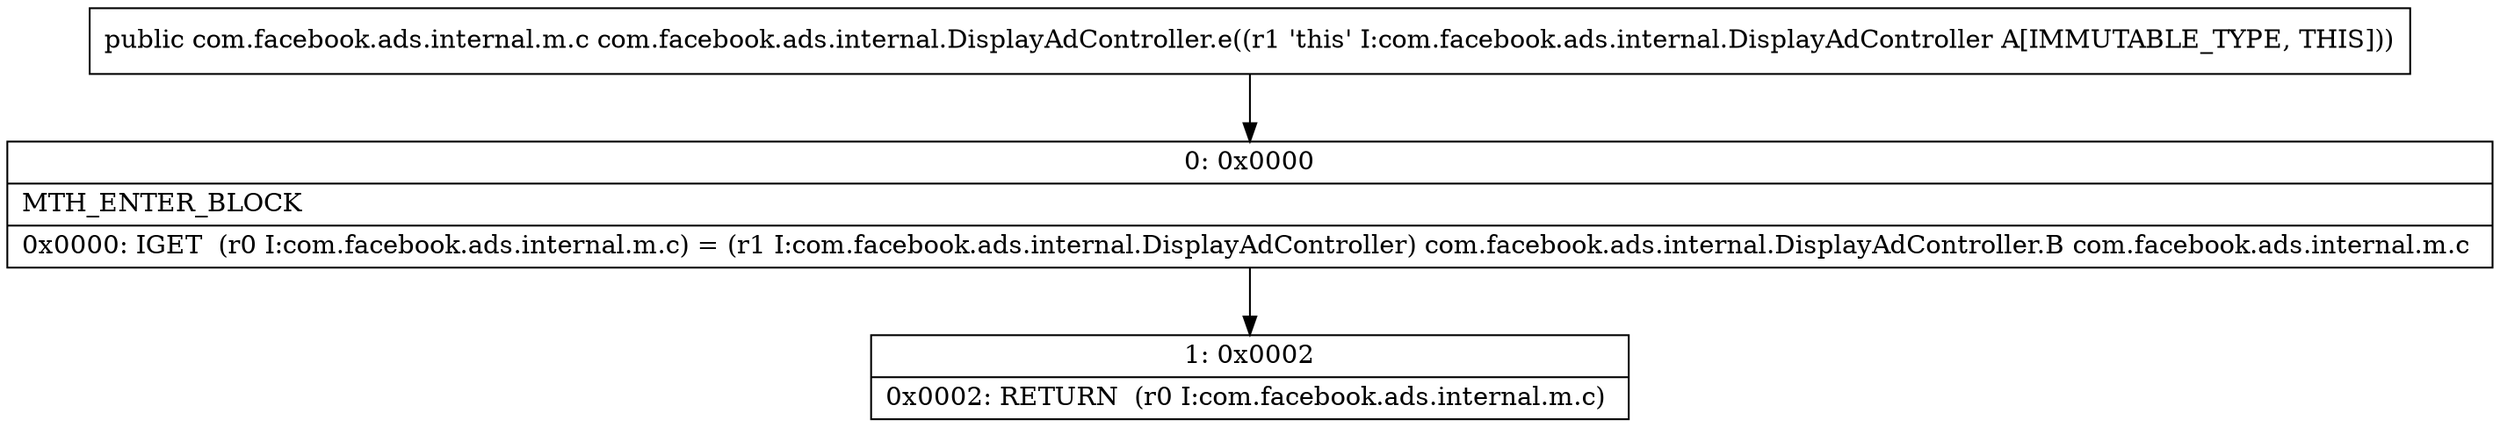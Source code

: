digraph "CFG forcom.facebook.ads.internal.DisplayAdController.e()Lcom\/facebook\/ads\/internal\/m\/c;" {
Node_0 [shape=record,label="{0\:\ 0x0000|MTH_ENTER_BLOCK\l|0x0000: IGET  (r0 I:com.facebook.ads.internal.m.c) = (r1 I:com.facebook.ads.internal.DisplayAdController) com.facebook.ads.internal.DisplayAdController.B com.facebook.ads.internal.m.c \l}"];
Node_1 [shape=record,label="{1\:\ 0x0002|0x0002: RETURN  (r0 I:com.facebook.ads.internal.m.c) \l}"];
MethodNode[shape=record,label="{public com.facebook.ads.internal.m.c com.facebook.ads.internal.DisplayAdController.e((r1 'this' I:com.facebook.ads.internal.DisplayAdController A[IMMUTABLE_TYPE, THIS])) }"];
MethodNode -> Node_0;
Node_0 -> Node_1;
}


